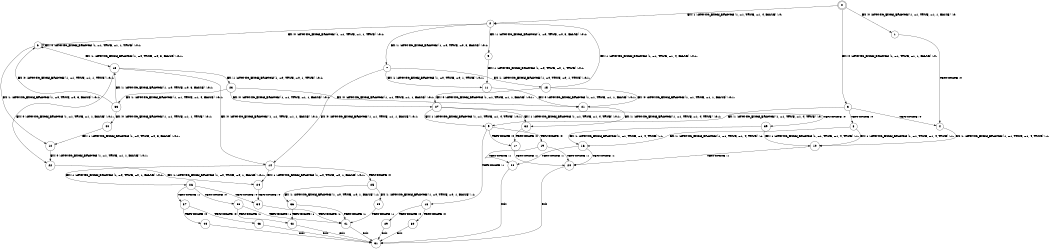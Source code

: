 digraph BCG {
size = "7, 10.5";
center = TRUE;
node [shape = circle];
0 [peripheries = 2];
0 -> 1 [label = "EX !0 !ATOMIC_EXCH_BRANCH (1, +1, TRUE, +1, 1, FALSE) !:0:"];
0 -> 2 [label = "EX !1 !ATOMIC_EXCH_BRANCH (1, +1, TRUE, +1, 4, FALSE) !:0:"];
0 -> 3 [label = "EX !0 !ATOMIC_EXCH_BRANCH (1, +1, TRUE, +1, 1, FALSE) !:0:"];
1 -> 4 [label = "TERMINATE !0"];
2 -> 5 [label = "EX !1 !ATOMIC_EXCH_BRANCH (1, +0, TRUE, +0, 3, FALSE) !:0:1:"];
2 -> 6 [label = "EX !0 !ATOMIC_EXCH_BRANCH (1, +1, TRUE, +1, 1, TRUE) !:0:1:"];
2 -> 7 [label = "EX !1 !ATOMIC_EXCH_BRANCH (1, +0, TRUE, +0, 3, FALSE) !:0:1:"];
3 -> 4 [label = "TERMINATE !0"];
3 -> 8 [label = "TERMINATE !0"];
3 -> 9 [label = "EX !1 !ATOMIC_EXCH_BRANCH (1, +1, TRUE, +1, 4, TRUE) !:0:"];
4 -> 10 [label = "EX !1 !ATOMIC_EXCH_BRANCH (1, +1, TRUE, +1, 4, TRUE) !:1:"];
5 -> 11 [label = "EX !1 !ATOMIC_EXCH_BRANCH (1, +0, TRUE, +0, 1, TRUE) !:0:1:"];
6 -> 12 [label = "EX !1 !ATOMIC_EXCH_BRANCH (1, +0, TRUE, +0, 3, FALSE) !:0:1:"];
6 -> 13 [label = "EX !1 !ATOMIC_EXCH_BRANCH (1, +0, TRUE, +0, 3, FALSE) !:0:1:"];
6 -> 6 [label = "EX !0 !ATOMIC_EXCH_BRANCH (1, +1, TRUE, +1, 1, TRUE) !:0:1:"];
7 -> 11 [label = "EX !1 !ATOMIC_EXCH_BRANCH (1, +0, TRUE, +0, 1, TRUE) !:0:1:"];
7 -> 14 [label = "EX !0 !ATOMIC_EXCH_BRANCH (1, +1, TRUE, +1, 1, FALSE) !:0:1:"];
7 -> 15 [label = "EX !1 !ATOMIC_EXCH_BRANCH (1, +0, TRUE, +0, 1, TRUE) !:0:1:"];
8 -> 10 [label = "EX !1 !ATOMIC_EXCH_BRANCH (1, +1, TRUE, +1, 4, TRUE) !:1:"];
8 -> 16 [label = "EX !1 !ATOMIC_EXCH_BRANCH (1, +1, TRUE, +1, 4, TRUE) !:1:"];
9 -> 17 [label = "TERMINATE !0"];
9 -> 18 [label = "TERMINATE !1"];
9 -> 19 [label = "TERMINATE !0"];
10 -> 20 [label = "TERMINATE !1"];
11 -> 21 [label = "EX !0 !ATOMIC_EXCH_BRANCH (1, +1, TRUE, +1, 1, FALSE) !:0:1:"];
12 -> 22 [label = "EX !0 !ATOMIC_EXCH_BRANCH (1, +1, TRUE, +1, 1, FALSE) !:0:1:"];
13 -> 22 [label = "EX !0 !ATOMIC_EXCH_BRANCH (1, +1, TRUE, +1, 1, FALSE) !:0:1:"];
13 -> 23 [label = "EX !1 !ATOMIC_EXCH_BRANCH (1, +0, TRUE, +0, 1, TRUE) !:0:1:"];
13 -> 14 [label = "EX !0 !ATOMIC_EXCH_BRANCH (1, +1, TRUE, +1, 1, FALSE) !:0:1:"];
14 -> 24 [label = "EX !1 !ATOMIC_EXCH_BRANCH (1, +0, TRUE, +0, 1, FALSE) !:0:1:"];
14 -> 25 [label = "TERMINATE !0"];
14 -> 26 [label = "EX !1 !ATOMIC_EXCH_BRANCH (1, +0, TRUE, +0, 1, FALSE) !:0:1:"];
15 -> 21 [label = "EX !0 !ATOMIC_EXCH_BRANCH (1, +1, TRUE, +1, 1, FALSE) !:0:1:"];
15 -> 27 [label = "EX !0 !ATOMIC_EXCH_BRANCH (1, +1, TRUE, +1, 1, FALSE) !:0:1:"];
15 -> 2 [label = "EX !1 !ATOMIC_EXCH_BRANCH (1, +1, TRUE, +1, 4, FALSE) !:0:1:"];
16 -> 20 [label = "TERMINATE !1"];
16 -> 28 [label = "TERMINATE !1"];
17 -> 20 [label = "TERMINATE !1"];
18 -> 29 [label = "TERMINATE !0"];
18 -> 30 [label = "TERMINATE !0"];
19 -> 20 [label = "TERMINATE !1"];
19 -> 28 [label = "TERMINATE !1"];
20 -> 31 [label = "exit"];
21 -> 32 [label = "EX !1 !ATOMIC_EXCH_BRANCH (1, +1, TRUE, +1, 4, TRUE) !:0:1:"];
22 -> 24 [label = "EX !1 !ATOMIC_EXCH_BRANCH (1, +0, TRUE, +0, 1, FALSE) !:0:1:"];
23 -> 21 [label = "EX !0 !ATOMIC_EXCH_BRANCH (1, +1, TRUE, +1, 1, FALSE) !:0:1:"];
23 -> 33 [label = "EX !1 !ATOMIC_EXCH_BRANCH (1, +1, TRUE, +1, 4, FALSE) !:0:1:"];
23 -> 27 [label = "EX !0 !ATOMIC_EXCH_BRANCH (1, +1, TRUE, +1, 1, FALSE) !:0:1:"];
24 -> 34 [label = "TERMINATE !0"];
25 -> 35 [label = "EX !1 !ATOMIC_EXCH_BRANCH (1, +0, TRUE, +0, 1, FALSE) !:1:"];
25 -> 36 [label = "EX !1 !ATOMIC_EXCH_BRANCH (1, +0, TRUE, +0, 1, FALSE) !:1:"];
26 -> 34 [label = "TERMINATE !0"];
26 -> 37 [label = "TERMINATE !1"];
26 -> 38 [label = "TERMINATE !0"];
27 -> 32 [label = "EX !1 !ATOMIC_EXCH_BRANCH (1, +1, TRUE, +1, 4, TRUE) !:0:1:"];
27 -> 39 [label = "TERMINATE !0"];
27 -> 9 [label = "EX !1 !ATOMIC_EXCH_BRANCH (1, +1, TRUE, +1, 4, TRUE) !:0:1:"];
28 -> 31 [label = "exit"];
29 -> 31 [label = "exit"];
30 -> 31 [label = "exit"];
32 -> 17 [label = "TERMINATE !0"];
33 -> 40 [label = "EX !0 !ATOMIC_EXCH_BRANCH (1, +1, TRUE, +1, 1, TRUE) !:0:1:"];
33 -> 13 [label = "EX !1 !ATOMIC_EXCH_BRANCH (1, +0, TRUE, +0, 3, FALSE) !:0:1:"];
33 -> 6 [label = "EX !0 !ATOMIC_EXCH_BRANCH (1, +1, TRUE, +1, 1, TRUE) !:0:1:"];
34 -> 41 [label = "TERMINATE !1"];
35 -> 41 [label = "TERMINATE !1"];
36 -> 41 [label = "TERMINATE !1"];
36 -> 42 [label = "TERMINATE !1"];
37 -> 43 [label = "TERMINATE !0"];
37 -> 44 [label = "TERMINATE !0"];
38 -> 41 [label = "TERMINATE !1"];
38 -> 42 [label = "TERMINATE !1"];
39 -> 10 [label = "EX !1 !ATOMIC_EXCH_BRANCH (1, +1, TRUE, +1, 4, TRUE) !:1:"];
39 -> 16 [label = "EX !1 !ATOMIC_EXCH_BRANCH (1, +1, TRUE, +1, 4, TRUE) !:1:"];
40 -> 12 [label = "EX !1 !ATOMIC_EXCH_BRANCH (1, +0, TRUE, +0, 3, FALSE) !:0:1:"];
41 -> 31 [label = "exit"];
42 -> 31 [label = "exit"];
43 -> 31 [label = "exit"];
44 -> 31 [label = "exit"];
}
